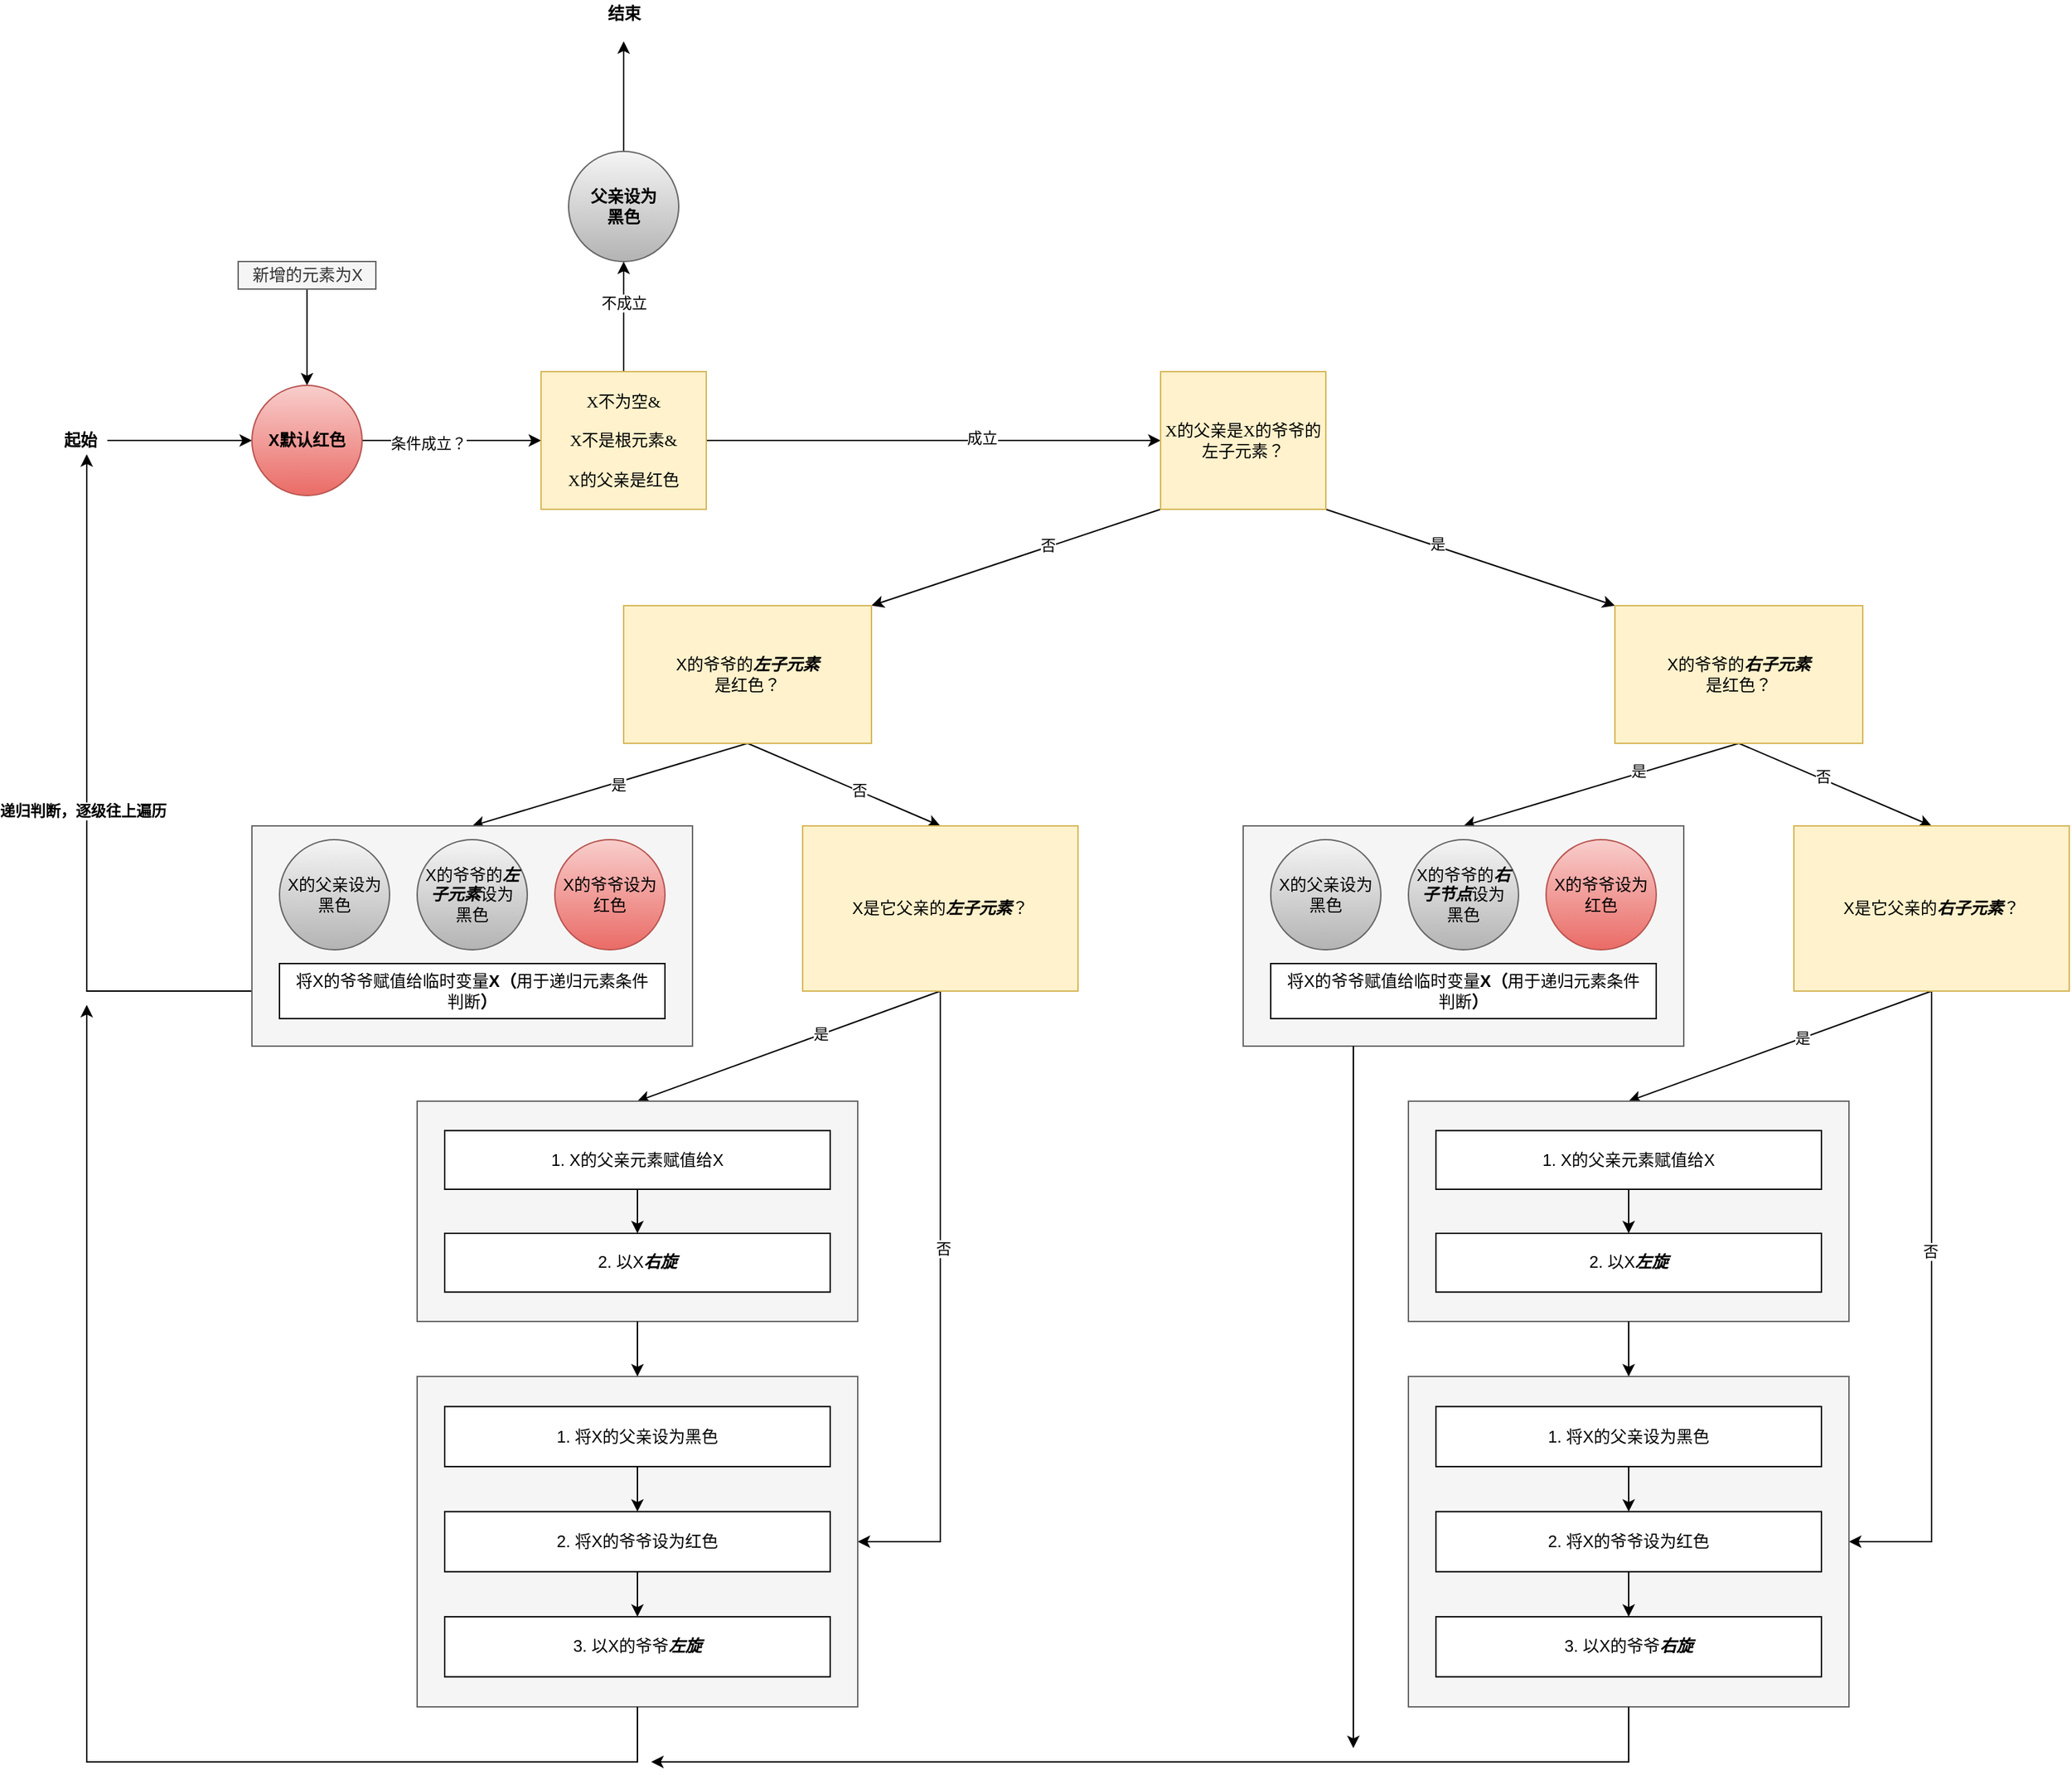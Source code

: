 <mxfile version="14.8.6" type="github">
  <diagram id="0WYaF49rz4EufcF2m3Ne" name="第 1 页">
    <mxGraphModel dx="1820" dy="663" grid="1" gridSize="10" guides="1" tooltips="1" connect="1" arrows="1" fold="1" page="0" pageScale="1" pageWidth="827" pageHeight="1169" math="0" shadow="0">
      <root>
        <mxCell id="0" />
        <mxCell id="1" parent="0" />
        <mxCell id="sCpBqo6rIDwrRzXPLW1Z-14" value="" style="edgeStyle=orthogonalEdgeStyle;rounded=0;orthogonalLoop=1;jettySize=auto;html=1;fontFamily=Times New Roman;" parent="1" source="sCpBqo6rIDwrRzXPLW1Z-2" target="sCpBqo6rIDwrRzXPLW1Z-10" edge="1">
          <mxGeometry relative="1" as="geometry" />
        </mxCell>
        <mxCell id="sCpBqo6rIDwrRzXPLW1Z-2" value="新增的元素为X" style="text;html=1;align=center;verticalAlign=middle;resizable=0;points=[];autosize=1;strokeColor=#666666;fillColor=#f5f5f5;fontColor=#333333;" parent="1" vertex="1">
          <mxGeometry x="150" y="230" width="100" height="20" as="geometry" />
        </mxCell>
        <mxCell id="sCpBqo6rIDwrRzXPLW1Z-12" value="" style="edgeStyle=orthogonalEdgeStyle;rounded=0;orthogonalLoop=1;jettySize=auto;html=1;fontFamily=Times New Roman;" parent="1" source="sCpBqo6rIDwrRzXPLW1Z-8" target="sCpBqo6rIDwrRzXPLW1Z-10" edge="1">
          <mxGeometry relative="1" as="geometry" />
        </mxCell>
        <mxCell id="sCpBqo6rIDwrRzXPLW1Z-8" value="&lt;font face=&quot;Tahoma&quot;&gt;起始&lt;/font&gt;" style="text;html=1;align=center;verticalAlign=middle;resizable=0;points=[];autosize=1;strokeColor=none;fontStyle=1;spacingTop=0;spacing=0;fontFamily=Times New Roman;" parent="1" vertex="1">
          <mxGeometry x="15" y="350" width="40" height="20" as="geometry" />
        </mxCell>
        <mxCell id="sCpBqo6rIDwrRzXPLW1Z-21" value="" style="edgeStyle=orthogonalEdgeStyle;rounded=0;orthogonalLoop=1;jettySize=auto;html=1;fontFamily=Times New Roman;" parent="1" source="sCpBqo6rIDwrRzXPLW1Z-10" edge="1">
          <mxGeometry relative="1" as="geometry">
            <mxPoint x="370" y="360.0" as="targetPoint" />
          </mxGeometry>
        </mxCell>
        <mxCell id="sCpBqo6rIDwrRzXPLW1Z-22" value="条件成立？" style="edgeLabel;html=1;align=center;verticalAlign=middle;resizable=0;points=[];fontFamily=Times New Roman;" parent="sCpBqo6rIDwrRzXPLW1Z-21" vertex="1" connectable="0">
          <mxGeometry x="-0.272" y="-2" relative="1" as="geometry">
            <mxPoint as="offset" />
          </mxGeometry>
        </mxCell>
        <mxCell id="sCpBqo6rIDwrRzXPLW1Z-10" value="&lt;span&gt;X默认红色&lt;/span&gt;" style="ellipse;whiteSpace=wrap;html=1;aspect=fixed;fillColor=#f8cecc;strokeColor=#b85450;fontStyle=1;gradientColor=#ea6b66;" parent="1" vertex="1">
          <mxGeometry x="160" y="320" width="80" height="80" as="geometry" />
        </mxCell>
        <mxCell id="HmJ5I4ejVigGKdIhbigq-7" value="" style="edgeStyle=orthogonalEdgeStyle;rounded=0;orthogonalLoop=1;jettySize=auto;html=1;entryX=0;entryY=0.5;entryDx=0;entryDy=0;" parent="1" source="sCpBqo6rIDwrRzXPLW1Z-24" target="HmJ5I4ejVigGKdIhbigq-12" edge="1">
          <mxGeometry relative="1" as="geometry">
            <mxPoint x="600" y="360" as="targetPoint" />
          </mxGeometry>
        </mxCell>
        <mxCell id="HmJ5I4ejVigGKdIhbigq-8" value="成立" style="edgeLabel;html=1;align=center;verticalAlign=middle;resizable=0;points=[];" parent="HmJ5I4ejVigGKdIhbigq-7" vertex="1" connectable="0">
          <mxGeometry x="0.208" y="2" relative="1" as="geometry">
            <mxPoint as="offset" />
          </mxGeometry>
        </mxCell>
        <mxCell id="HmJ5I4ejVigGKdIhbigq-10" value="" style="edgeStyle=orthogonalEdgeStyle;rounded=0;orthogonalLoop=1;jettySize=auto;html=1;" parent="1" source="sCpBqo6rIDwrRzXPLW1Z-24" target="HmJ5I4ejVigGKdIhbigq-9" edge="1">
          <mxGeometry relative="1" as="geometry" />
        </mxCell>
        <mxCell id="HmJ5I4ejVigGKdIhbigq-11" value="不成立" style="edgeLabel;html=1;align=center;verticalAlign=middle;resizable=0;points=[];" parent="HmJ5I4ejVigGKdIhbigq-10" vertex="1" connectable="0">
          <mxGeometry x="0.265" relative="1" as="geometry">
            <mxPoint as="offset" />
          </mxGeometry>
        </mxCell>
        <mxCell id="sCpBqo6rIDwrRzXPLW1Z-24" value="&lt;span&gt;X不为空&amp;amp;&lt;br&gt;&lt;/span&gt;&lt;br&gt;&lt;span&gt;X不是根元素&amp;amp;&lt;br&gt;&lt;/span&gt;&lt;br&gt;&lt;span&gt;X的父亲是红色&lt;/span&gt;" style="rounded=0;whiteSpace=wrap;html=1;fontFamily=Times New Roman;align=center;fillColor=#fff2cc;strokeColor=#d6b656;" parent="1" vertex="1">
          <mxGeometry x="370" y="310" width="120" height="100" as="geometry" />
        </mxCell>
        <mxCell id="_lQb2Vrtslb8Xu-N2mAx-2" value="" style="edgeStyle=orthogonalEdgeStyle;rounded=0;orthogonalLoop=1;jettySize=auto;html=1;" parent="1" source="HmJ5I4ejVigGKdIhbigq-9" edge="1">
          <mxGeometry relative="1" as="geometry">
            <mxPoint x="430.0" y="70" as="targetPoint" />
            <Array as="points">
              <mxPoint x="430" y="100" />
              <mxPoint x="430" y="100" />
            </Array>
          </mxGeometry>
        </mxCell>
        <mxCell id="HmJ5I4ejVigGKdIhbigq-9" value="父亲设为&lt;br&gt;黑色" style="ellipse;whiteSpace=wrap;html=1;aspect=fixed;fillColor=#f5f5f5;strokeColor=#666666;fontStyle=1;gradientColor=#b3b3b3;" parent="1" vertex="1">
          <mxGeometry x="390" y="150" width="80" height="80" as="geometry" />
        </mxCell>
        <mxCell id="HmJ5I4ejVigGKdIhbigq-14" value="" style="rounded=0;orthogonalLoop=1;jettySize=auto;html=1;entryX=1;entryY=0;entryDx=0;entryDy=0;exitX=0;exitY=1;exitDx=0;exitDy=0;" parent="1" source="HmJ5I4ejVigGKdIhbigq-12" target="HmJ5I4ejVigGKdIhbigq-19" edge="1">
          <mxGeometry relative="1" as="geometry">
            <mxPoint x="536.471" y="480" as="targetPoint" />
          </mxGeometry>
        </mxCell>
        <mxCell id="HmJ5I4ejVigGKdIhbigq-15" value="否" style="edgeLabel;html=1;align=center;verticalAlign=middle;resizable=0;points=[];" parent="HmJ5I4ejVigGKdIhbigq-14" vertex="1" connectable="0">
          <mxGeometry x="-0.217" y="-2" relative="1" as="geometry">
            <mxPoint as="offset" />
          </mxGeometry>
        </mxCell>
        <mxCell id="sAZ4AjUppSPbebDC3OBb-24" style="rounded=0;orthogonalLoop=1;jettySize=auto;html=1;exitX=1;exitY=1;exitDx=0;exitDy=0;entryX=0;entryY=0;entryDx=0;entryDy=0;" parent="1" source="HmJ5I4ejVigGKdIhbigq-12" target="HmJ5I4ejVigGKdIhbigq-16" edge="1">
          <mxGeometry relative="1" as="geometry" />
        </mxCell>
        <mxCell id="WPQpz8BpYPDQ5BXosQd4-1" value="是" style="edgeLabel;html=1;align=center;verticalAlign=middle;resizable=0;points=[];" vertex="1" connectable="0" parent="sAZ4AjUppSPbebDC3OBb-24">
          <mxGeometry x="-0.237" y="2" relative="1" as="geometry">
            <mxPoint as="offset" />
          </mxGeometry>
        </mxCell>
        <mxCell id="HmJ5I4ejVigGKdIhbigq-12" value="X的父亲是X的爷爷的左子元素？" style="rounded=0;whiteSpace=wrap;html=1;fontFamily=Times New Roman;align=center;fillColor=#fff2cc;strokeColor=#d6b656;" parent="1" vertex="1">
          <mxGeometry x="820" y="310" width="120" height="100" as="geometry" />
        </mxCell>
        <mxCell id="WPQpz8BpYPDQ5BXosQd4-11" style="rounded=0;orthogonalLoop=1;jettySize=auto;html=1;exitX=0.5;exitY=1;exitDx=0;exitDy=0;entryX=0.5;entryY=0;entryDx=0;entryDy=0;" edge="1" parent="1" source="HmJ5I4ejVigGKdIhbigq-16" target="WPQpz8BpYPDQ5BXosQd4-3">
          <mxGeometry relative="1" as="geometry" />
        </mxCell>
        <mxCell id="WPQpz8BpYPDQ5BXosQd4-12" value="是" style="edgeLabel;html=1;align=center;verticalAlign=middle;resizable=0;points=[];" vertex="1" connectable="0" parent="WPQpz8BpYPDQ5BXosQd4-11">
          <mxGeometry x="-0.274" y="-2" relative="1" as="geometry">
            <mxPoint as="offset" />
          </mxGeometry>
        </mxCell>
        <mxCell id="WPQpz8BpYPDQ5BXosQd4-14" style="edgeStyle=none;rounded=0;orthogonalLoop=1;jettySize=auto;html=1;exitX=0.5;exitY=1;exitDx=0;exitDy=0;entryX=0.5;entryY=0;entryDx=0;entryDy=0;" edge="1" parent="1" source="HmJ5I4ejVigGKdIhbigq-16" target="WPQpz8BpYPDQ5BXosQd4-13">
          <mxGeometry relative="1" as="geometry" />
        </mxCell>
        <mxCell id="WPQpz8BpYPDQ5BXosQd4-15" value="否" style="edgeLabel;html=1;align=center;verticalAlign=middle;resizable=0;points=[];" vertex="1" connectable="0" parent="WPQpz8BpYPDQ5BXosQd4-14">
          <mxGeometry x="-0.146" y="2" relative="1" as="geometry">
            <mxPoint as="offset" />
          </mxGeometry>
        </mxCell>
        <mxCell id="HmJ5I4ejVigGKdIhbigq-16" value="X的爷爷的&lt;b&gt;&lt;font size=&quot;1&quot;&gt;&lt;i style=&quot;font-size: 12px&quot;&gt;右子元素&lt;/i&gt;&lt;/font&gt;&lt;/b&gt;&lt;br&gt;是红色？" style="rounded=0;whiteSpace=wrap;html=1;fillColor=#fff2cc;strokeColor=#d6b656;" parent="1" vertex="1">
          <mxGeometry x="1150" y="480" width="180" height="100" as="geometry" />
        </mxCell>
        <mxCell id="sAZ4AjUppSPbebDC3OBb-25" style="edgeStyle=none;rounded=0;orthogonalLoop=1;jettySize=auto;html=1;exitX=0.5;exitY=1;exitDx=0;exitDy=0;entryX=0.5;entryY=0;entryDx=0;entryDy=0;" parent="1" source="HmJ5I4ejVigGKdIhbigq-19" target="HmJ5I4ejVigGKdIhbigq-20" edge="1">
          <mxGeometry relative="1" as="geometry" />
        </mxCell>
        <mxCell id="sAZ4AjUppSPbebDC3OBb-26" value="是" style="edgeLabel;html=1;align=center;verticalAlign=middle;resizable=0;points=[];" parent="sAZ4AjUppSPbebDC3OBb-25" vertex="1" connectable="0">
          <mxGeometry x="-0.057" y="1" relative="1" as="geometry">
            <mxPoint as="offset" />
          </mxGeometry>
        </mxCell>
        <mxCell id="sAZ4AjUppSPbebDC3OBb-31" style="edgeStyle=none;rounded=0;orthogonalLoop=1;jettySize=auto;html=1;exitX=0.5;exitY=1;exitDx=0;exitDy=0;entryX=0.5;entryY=0;entryDx=0;entryDy=0;" parent="1" source="HmJ5I4ejVigGKdIhbigq-19" target="sAZ4AjUppSPbebDC3OBb-30" edge="1">
          <mxGeometry relative="1" as="geometry" />
        </mxCell>
        <mxCell id="sAZ4AjUppSPbebDC3OBb-32" value="否" style="edgeLabel;html=1;align=center;verticalAlign=middle;resizable=0;points=[];" parent="sAZ4AjUppSPbebDC3OBb-31" vertex="1" connectable="0">
          <mxGeometry x="0.153" y="1" relative="1" as="geometry">
            <mxPoint x="-1" as="offset" />
          </mxGeometry>
        </mxCell>
        <mxCell id="HmJ5I4ejVigGKdIhbigq-19" value="X的爷爷的&lt;b&gt;&lt;font size=&quot;1&quot;&gt;&lt;i style=&quot;font-size: 12px&quot;&gt;左子元素&lt;/i&gt;&lt;/font&gt;&lt;/b&gt;&lt;br&gt;是红色？" style="rounded=0;whiteSpace=wrap;html=1;fillColor=#fff2cc;strokeColor=#d6b656;" parent="1" vertex="1">
          <mxGeometry x="430" y="480" width="180" height="100" as="geometry" />
        </mxCell>
        <mxCell id="sAZ4AjUppSPbebDC3OBb-22" style="edgeStyle=orthogonalEdgeStyle;rounded=0;orthogonalLoop=1;jettySize=auto;html=1;" parent="1" source="HmJ5I4ejVigGKdIhbigq-20" target="sCpBqo6rIDwrRzXPLW1Z-8" edge="1">
          <mxGeometry relative="1" as="geometry">
            <Array as="points">
              <mxPoint x="40" y="760" />
            </Array>
          </mxGeometry>
        </mxCell>
        <mxCell id="sAZ4AjUppSPbebDC3OBb-23" value="递归判断，逐级往上遍历" style="edgeLabel;html=1;align=center;verticalAlign=middle;resizable=0;points=[];fontStyle=1" parent="sAZ4AjUppSPbebDC3OBb-22" vertex="1" connectable="0">
          <mxGeometry x="-0.013" y="3" relative="1" as="geometry">
            <mxPoint as="offset" />
          </mxGeometry>
        </mxCell>
        <mxCell id="sAZ4AjUppSPbebDC3OBb-39" style="edgeStyle=none;rounded=0;orthogonalLoop=1;jettySize=auto;html=1;exitX=0.5;exitY=1;exitDx=0;exitDy=0;entryX=0.5;entryY=0;entryDx=0;entryDy=0;" parent="1" source="sAZ4AjUppSPbebDC3OBb-30" target="sAZ4AjUppSPbebDC3OBb-4" edge="1">
          <mxGeometry relative="1" as="geometry">
            <mxPoint x="490" y="870" as="targetPoint" />
          </mxGeometry>
        </mxCell>
        <mxCell id="sAZ4AjUppSPbebDC3OBb-40" value="是" style="edgeLabel;html=1;align=center;verticalAlign=middle;resizable=0;points=[];" parent="sAZ4AjUppSPbebDC3OBb-39" vertex="1" connectable="0">
          <mxGeometry x="-0.21" y="-1" relative="1" as="geometry">
            <mxPoint as="offset" />
          </mxGeometry>
        </mxCell>
        <mxCell id="WPQpz8BpYPDQ5BXosQd4-46" style="edgeStyle=orthogonalEdgeStyle;rounded=0;orthogonalLoop=1;jettySize=auto;html=1;exitX=0.5;exitY=1;exitDx=0;exitDy=0;entryX=1;entryY=0.5;entryDx=0;entryDy=0;" edge="1" parent="1" source="sAZ4AjUppSPbebDC3OBb-30" target="sAZ4AjUppSPbebDC3OBb-41">
          <mxGeometry relative="1" as="geometry" />
        </mxCell>
        <mxCell id="WPQpz8BpYPDQ5BXosQd4-47" value="否" style="edgeLabel;html=1;align=center;verticalAlign=middle;resizable=0;points=[];" vertex="1" connectable="0" parent="WPQpz8BpYPDQ5BXosQd4-46">
          <mxGeometry x="-0.187" y="2" relative="1" as="geometry">
            <mxPoint as="offset" />
          </mxGeometry>
        </mxCell>
        <mxCell id="sAZ4AjUppSPbebDC3OBb-30" value="X是它父亲的&lt;b&gt;&lt;i&gt;左子元素&lt;/i&gt;&lt;/b&gt;？" style="rounded=0;whiteSpace=wrap;html=1;fillColor=#fff2cc;strokeColor=#d6b656;" parent="1" vertex="1">
          <mxGeometry x="560" y="640" width="200" height="120" as="geometry" />
        </mxCell>
        <mxCell id="sAZ4AjUppSPbebDC3OBb-59" value="" style="group" parent="1" vertex="1" connectable="0">
          <mxGeometry x="280" y="1040" width="320" height="240" as="geometry" />
        </mxCell>
        <mxCell id="sAZ4AjUppSPbebDC3OBb-41" value="" style="rounded=0;whiteSpace=wrap;html=1;fillColor=#f5f5f5;strokeColor=#666666;fontColor=#333333;" parent="sAZ4AjUppSPbebDC3OBb-59" vertex="1">
          <mxGeometry width="320" height="240.0" as="geometry" />
        </mxCell>
        <mxCell id="sAZ4AjUppSPbebDC3OBb-52" value="1.&amp;nbsp;将X的父亲设为黑色" style="rounded=0;whiteSpace=wrap;html=1;" parent="sAZ4AjUppSPbebDC3OBb-59" vertex="1">
          <mxGeometry x="20" y="21.818" width="280" height="43.636" as="geometry" />
        </mxCell>
        <mxCell id="sAZ4AjUppSPbebDC3OBb-53" value="2.&amp;nbsp;将X的爷爷设为红色" style="rounded=0;whiteSpace=wrap;html=1;" parent="sAZ4AjUppSPbebDC3OBb-59" vertex="1">
          <mxGeometry x="20" y="98.182" width="280" height="43.636" as="geometry" />
        </mxCell>
        <mxCell id="sAZ4AjUppSPbebDC3OBb-56" value="" style="edgeStyle=none;rounded=0;orthogonalLoop=1;jettySize=auto;html=1;" parent="sAZ4AjUppSPbebDC3OBb-59" source="sAZ4AjUppSPbebDC3OBb-52" target="sAZ4AjUppSPbebDC3OBb-53" edge="1">
          <mxGeometry relative="1" as="geometry" />
        </mxCell>
        <mxCell id="sAZ4AjUppSPbebDC3OBb-54" value="3.&amp;nbsp;以X的爷爷&lt;b&gt;&lt;i&gt;左旋&lt;/i&gt;&lt;/b&gt;" style="rounded=0;whiteSpace=wrap;html=1;" parent="sAZ4AjUppSPbebDC3OBb-59" vertex="1">
          <mxGeometry x="20" y="174.545" width="280" height="43.636" as="geometry" />
        </mxCell>
        <mxCell id="sAZ4AjUppSPbebDC3OBb-57" value="" style="edgeStyle=none;rounded=0;orthogonalLoop=1;jettySize=auto;html=1;" parent="sAZ4AjUppSPbebDC3OBb-59" source="sAZ4AjUppSPbebDC3OBb-53" target="sAZ4AjUppSPbebDC3OBb-54" edge="1">
          <mxGeometry relative="1" as="geometry" />
        </mxCell>
        <mxCell id="_lQb2Vrtslb8Xu-N2mAx-3" value="结束" style="text;html=1;align=center;verticalAlign=middle;resizable=0;points=[];autosize=1;strokeColor=none;fontStyle=1" parent="1" vertex="1">
          <mxGeometry x="410" y="40" width="40" height="20" as="geometry" />
        </mxCell>
        <mxCell id="WPQpz8BpYPDQ5BXosQd4-8" value="" style="group" vertex="1" connectable="0" parent="1">
          <mxGeometry x="160" y="640" width="320" height="160" as="geometry" />
        </mxCell>
        <mxCell id="HmJ5I4ejVigGKdIhbigq-20" value="" style="rounded=0;whiteSpace=wrap;html=1;fillColor=#f5f5f5;strokeColor=#666666;fontColor=#333333;" parent="WPQpz8BpYPDQ5BXosQd4-8" vertex="1">
          <mxGeometry width="320" height="160" as="geometry" />
        </mxCell>
        <mxCell id="HmJ5I4ejVigGKdIhbigq-21" value="X的父亲设为&lt;br&gt;黑色" style="ellipse;whiteSpace=wrap;html=1;aspect=fixed;fillColor=#f5f5f5;strokeColor=#666666;gradientColor=#b3b3b3;" parent="WPQpz8BpYPDQ5BXosQd4-8" vertex="1">
          <mxGeometry x="20" y="10" width="80" height="80" as="geometry" />
        </mxCell>
        <mxCell id="HmJ5I4ejVigGKdIhbigq-22" value="X的爷爷的&lt;b&gt;&lt;font style=&quot;font-size: 12px&quot;&gt;&lt;i&gt;左子元素&lt;/i&gt;&lt;/font&gt;&lt;/b&gt;设为&lt;br&gt;黑色" style="ellipse;whiteSpace=wrap;html=1;aspect=fixed;fillColor=#f5f5f5;strokeColor=#666666;gradientColor=#b3b3b3;" parent="WPQpz8BpYPDQ5BXosQd4-8" vertex="1">
          <mxGeometry x="120" y="10" width="80" height="80" as="geometry" />
        </mxCell>
        <mxCell id="HmJ5I4ejVigGKdIhbigq-23" value="X的爷爷设为&lt;br&gt;红色" style="ellipse;whiteSpace=wrap;html=1;aspect=fixed;fillColor=#f8cecc;strokeColor=#b85450;gradientColor=#ea6b66;" parent="WPQpz8BpYPDQ5BXosQd4-8" vertex="1">
          <mxGeometry x="220" y="10" width="80" height="80" as="geometry" />
        </mxCell>
        <mxCell id="HmJ5I4ejVigGKdIhbigq-24" value="将X的爷爷赋值给临时变量&lt;b&gt;X（&lt;/b&gt;用于递归元素条件&lt;br&gt;判断&lt;b&gt;）&lt;/b&gt;" style="rounded=0;whiteSpace=wrap;html=1;" parent="WPQpz8BpYPDQ5BXosQd4-8" vertex="1">
          <mxGeometry x="20" y="100" width="280" height="40" as="geometry" />
        </mxCell>
        <mxCell id="WPQpz8BpYPDQ5BXosQd4-10" value="" style="group" vertex="1" connectable="0" parent="1">
          <mxGeometry x="880" y="640" width="320" height="160" as="geometry" />
        </mxCell>
        <mxCell id="WPQpz8BpYPDQ5BXosQd4-3" value="" style="rounded=0;whiteSpace=wrap;html=1;fillColor=#f5f5f5;strokeColor=#666666;fontColor=#333333;" vertex="1" parent="WPQpz8BpYPDQ5BXosQd4-10">
          <mxGeometry width="320" height="160" as="geometry" />
        </mxCell>
        <mxCell id="WPQpz8BpYPDQ5BXosQd4-4" value="X的父亲设为&lt;br&gt;黑色" style="ellipse;whiteSpace=wrap;html=1;aspect=fixed;fillColor=#f5f5f5;strokeColor=#666666;gradientColor=#b3b3b3;" vertex="1" parent="WPQpz8BpYPDQ5BXosQd4-10">
          <mxGeometry x="20" y="10" width="80" height="80" as="geometry" />
        </mxCell>
        <mxCell id="WPQpz8BpYPDQ5BXosQd4-5" value="X的爷爷的&lt;font size=&quot;1&quot;&gt;&lt;b&gt;&lt;i style=&quot;font-size: 12px&quot;&gt;右子节点&lt;/i&gt;&lt;/b&gt;&lt;/font&gt;设为&lt;br&gt;黑色" style="ellipse;whiteSpace=wrap;html=1;aspect=fixed;fillColor=#f5f5f5;strokeColor=#666666;gradientColor=#b3b3b3;" vertex="1" parent="WPQpz8BpYPDQ5BXosQd4-10">
          <mxGeometry x="120" y="10" width="80" height="80" as="geometry" />
        </mxCell>
        <mxCell id="WPQpz8BpYPDQ5BXosQd4-6" value="X的爷爷设为&lt;br&gt;红色" style="ellipse;whiteSpace=wrap;html=1;aspect=fixed;fillColor=#f8cecc;strokeColor=#b85450;gradientColor=#ea6b66;" vertex="1" parent="WPQpz8BpYPDQ5BXosQd4-10">
          <mxGeometry x="220" y="10" width="80" height="80" as="geometry" />
        </mxCell>
        <mxCell id="WPQpz8BpYPDQ5BXosQd4-7" value="将X的爷爷赋值给临时变量&lt;b&gt;X（&lt;/b&gt;用于递归元素条件&lt;br&gt;判断&lt;b&gt;）&lt;/b&gt;" style="rounded=0;whiteSpace=wrap;html=1;" vertex="1" parent="WPQpz8BpYPDQ5BXosQd4-10">
          <mxGeometry x="20" y="100" width="280" height="40" as="geometry" />
        </mxCell>
        <mxCell id="WPQpz8BpYPDQ5BXosQd4-33" style="rounded=0;orthogonalLoop=1;jettySize=auto;html=1;exitX=0.5;exitY=1;exitDx=0;exitDy=0;entryX=0.5;entryY=0;entryDx=0;entryDy=0;" edge="1" parent="1" source="WPQpz8BpYPDQ5BXosQd4-13" target="WPQpz8BpYPDQ5BXosQd4-18">
          <mxGeometry relative="1" as="geometry">
            <mxPoint x="1200" y="820" as="targetPoint" />
          </mxGeometry>
        </mxCell>
        <mxCell id="WPQpz8BpYPDQ5BXosQd4-35" value="是" style="edgeLabel;html=1;align=center;verticalAlign=middle;resizable=0;points=[];" vertex="1" connectable="0" parent="WPQpz8BpYPDQ5BXosQd4-33">
          <mxGeometry x="-0.144" relative="1" as="geometry">
            <mxPoint as="offset" />
          </mxGeometry>
        </mxCell>
        <mxCell id="WPQpz8BpYPDQ5BXosQd4-40" style="edgeStyle=orthogonalEdgeStyle;rounded=0;orthogonalLoop=1;jettySize=auto;html=1;exitX=0.5;exitY=1;exitDx=0;exitDy=0;entryX=1;entryY=0.5;entryDx=0;entryDy=0;" edge="1" parent="1" source="WPQpz8BpYPDQ5BXosQd4-13" target="WPQpz8BpYPDQ5BXosQd4-27">
          <mxGeometry relative="1" as="geometry" />
        </mxCell>
        <mxCell id="WPQpz8BpYPDQ5BXosQd4-41" value="否" style="edgeLabel;html=1;align=center;verticalAlign=middle;resizable=0;points=[];" vertex="1" connectable="0" parent="WPQpz8BpYPDQ5BXosQd4-40">
          <mxGeometry x="-0.178" y="-1" relative="1" as="geometry">
            <mxPoint as="offset" />
          </mxGeometry>
        </mxCell>
        <mxCell id="WPQpz8BpYPDQ5BXosQd4-13" value="X是它父亲的&lt;b&gt;&lt;i&gt;右子元素&lt;/i&gt;&lt;/b&gt;？" style="rounded=0;whiteSpace=wrap;html=1;fillColor=#fff2cc;strokeColor=#d6b656;" vertex="1" parent="1">
          <mxGeometry x="1280" y="640" width="200" height="120" as="geometry" />
        </mxCell>
        <mxCell id="WPQpz8BpYPDQ5BXosQd4-26" value="" style="group" vertex="1" connectable="0" parent="1">
          <mxGeometry x="1000" y="1040" width="320" height="240" as="geometry" />
        </mxCell>
        <mxCell id="WPQpz8BpYPDQ5BXosQd4-27" value="" style="rounded=0;whiteSpace=wrap;html=1;fillColor=#f5f5f5;strokeColor=#666666;fontColor=#333333;" vertex="1" parent="WPQpz8BpYPDQ5BXosQd4-26">
          <mxGeometry width="320" height="240.0" as="geometry" />
        </mxCell>
        <mxCell id="WPQpz8BpYPDQ5BXosQd4-28" value="1.&amp;nbsp;将X的父亲设为黑色" style="rounded=0;whiteSpace=wrap;html=1;" vertex="1" parent="WPQpz8BpYPDQ5BXosQd4-26">
          <mxGeometry x="20" y="21.818" width="280" height="43.636" as="geometry" />
        </mxCell>
        <mxCell id="WPQpz8BpYPDQ5BXosQd4-29" value="2.&amp;nbsp;将X的爷爷设为红色" style="rounded=0;whiteSpace=wrap;html=1;" vertex="1" parent="WPQpz8BpYPDQ5BXosQd4-26">
          <mxGeometry x="20" y="98.182" width="280" height="43.636" as="geometry" />
        </mxCell>
        <mxCell id="WPQpz8BpYPDQ5BXosQd4-30" value="" style="edgeStyle=none;rounded=0;orthogonalLoop=1;jettySize=auto;html=1;" edge="1" parent="WPQpz8BpYPDQ5BXosQd4-26" source="WPQpz8BpYPDQ5BXosQd4-28" target="WPQpz8BpYPDQ5BXosQd4-29">
          <mxGeometry relative="1" as="geometry" />
        </mxCell>
        <mxCell id="WPQpz8BpYPDQ5BXosQd4-31" value="3.&amp;nbsp;以X的爷爷&lt;b&gt;&lt;i&gt;右旋&lt;/i&gt;&lt;/b&gt;" style="rounded=0;whiteSpace=wrap;html=1;" vertex="1" parent="WPQpz8BpYPDQ5BXosQd4-26">
          <mxGeometry x="20" y="174.545" width="280" height="43.636" as="geometry" />
        </mxCell>
        <mxCell id="WPQpz8BpYPDQ5BXosQd4-32" value="" style="edgeStyle=none;rounded=0;orthogonalLoop=1;jettySize=auto;html=1;" edge="1" parent="WPQpz8BpYPDQ5BXosQd4-26" source="WPQpz8BpYPDQ5BXosQd4-29" target="WPQpz8BpYPDQ5BXosQd4-31">
          <mxGeometry relative="1" as="geometry" />
        </mxCell>
        <mxCell id="WPQpz8BpYPDQ5BXosQd4-38" value="" style="group" vertex="1" connectable="0" parent="1">
          <mxGeometry x="1000" y="840" width="320" height="160" as="geometry" />
        </mxCell>
        <mxCell id="WPQpz8BpYPDQ5BXosQd4-18" value="" style="rounded=0;whiteSpace=wrap;html=1;fillColor=#f5f5f5;strokeColor=#666666;fontColor=#333333;" vertex="1" parent="WPQpz8BpYPDQ5BXosQd4-38">
          <mxGeometry width="320" height="160" as="geometry" />
        </mxCell>
        <mxCell id="WPQpz8BpYPDQ5BXosQd4-19" value="1. X的父亲元素赋值给X" style="rounded=0;whiteSpace=wrap;html=1;" vertex="1" parent="WPQpz8BpYPDQ5BXosQd4-38">
          <mxGeometry x="20" y="21.333" width="280" height="42.667" as="geometry" />
        </mxCell>
        <mxCell id="WPQpz8BpYPDQ5BXosQd4-20" value="2.&amp;nbsp;以X&lt;b&gt;&lt;i&gt;左旋&lt;/i&gt;&lt;/b&gt;" style="rounded=0;whiteSpace=wrap;html=1;" vertex="1" parent="WPQpz8BpYPDQ5BXosQd4-38">
          <mxGeometry x="20" y="96" width="280" height="42.667" as="geometry" />
        </mxCell>
        <mxCell id="WPQpz8BpYPDQ5BXosQd4-21" value="" style="edgeStyle=none;rounded=0;orthogonalLoop=1;jettySize=auto;html=1;" edge="1" parent="WPQpz8BpYPDQ5BXosQd4-38" source="WPQpz8BpYPDQ5BXosQd4-19" target="WPQpz8BpYPDQ5BXosQd4-20">
          <mxGeometry as="geometry" />
        </mxCell>
        <mxCell id="WPQpz8BpYPDQ5BXosQd4-39" value="" style="edgeStyle=none;rounded=0;orthogonalLoop=1;jettySize=auto;html=1;entryX=0.5;entryY=0;entryDx=0;entryDy=0;" edge="1" parent="1" source="WPQpz8BpYPDQ5BXosQd4-18" target="WPQpz8BpYPDQ5BXosQd4-27">
          <mxGeometry relative="1" as="geometry" />
        </mxCell>
        <mxCell id="WPQpz8BpYPDQ5BXosQd4-42" value="" style="group" vertex="1" connectable="0" parent="1">
          <mxGeometry x="280" y="840" width="320" height="160" as="geometry" />
        </mxCell>
        <mxCell id="sAZ4AjUppSPbebDC3OBb-4" value="" style="rounded=0;whiteSpace=wrap;html=1;fillColor=#f5f5f5;strokeColor=#666666;fontColor=#333333;" parent="WPQpz8BpYPDQ5BXosQd4-42" vertex="1">
          <mxGeometry width="320" height="160" as="geometry" />
        </mxCell>
        <mxCell id="sAZ4AjUppSPbebDC3OBb-8" value="1. X的父亲元素赋值给X" style="rounded=0;whiteSpace=wrap;html=1;" parent="WPQpz8BpYPDQ5BXosQd4-42" vertex="1">
          <mxGeometry x="20" y="21.333" width="280" height="42.667" as="geometry" />
        </mxCell>
        <mxCell id="sAZ4AjUppSPbebDC3OBb-33" value="2.&amp;nbsp;以X&lt;b&gt;&lt;i&gt;右旋&lt;/i&gt;&lt;/b&gt;" style="rounded=0;whiteSpace=wrap;html=1;" parent="WPQpz8BpYPDQ5BXosQd4-42" vertex="1">
          <mxGeometry x="20" y="96" width="280" height="42.667" as="geometry" />
        </mxCell>
        <mxCell id="sAZ4AjUppSPbebDC3OBb-34" value="" style="edgeStyle=none;rounded=0;orthogonalLoop=1;jettySize=auto;html=1;" parent="WPQpz8BpYPDQ5BXosQd4-42" source="sAZ4AjUppSPbebDC3OBb-8" target="sAZ4AjUppSPbebDC3OBb-33" edge="1">
          <mxGeometry as="geometry" />
        </mxCell>
        <mxCell id="WPQpz8BpYPDQ5BXosQd4-43" value="" style="edgeStyle=orthogonalEdgeStyle;rounded=0;orthogonalLoop=1;jettySize=auto;html=1;" edge="1" parent="1" source="sAZ4AjUppSPbebDC3OBb-4">
          <mxGeometry relative="1" as="geometry">
            <mxPoint x="440" y="1040" as="targetPoint" />
          </mxGeometry>
        </mxCell>
        <mxCell id="WPQpz8BpYPDQ5BXosQd4-48" style="edgeStyle=orthogonalEdgeStyle;rounded=0;orthogonalLoop=1;jettySize=auto;html=1;exitX=0.5;exitY=1;exitDx=0;exitDy=0;" edge="1" parent="1" source="sAZ4AjUppSPbebDC3OBb-41">
          <mxGeometry relative="1" as="geometry">
            <mxPoint x="40" y="770" as="targetPoint" />
            <Array as="points">
              <mxPoint x="440" y="1320" />
              <mxPoint x="40" y="1320" />
            </Array>
          </mxGeometry>
        </mxCell>
        <mxCell id="WPQpz8BpYPDQ5BXosQd4-51" style="rounded=0;orthogonalLoop=1;jettySize=auto;html=1;exitX=0.5;exitY=1;exitDx=0;exitDy=0;edgeStyle=orthogonalEdgeStyle;" edge="1" parent="1" source="WPQpz8BpYPDQ5BXosQd4-27">
          <mxGeometry relative="1" as="geometry">
            <mxPoint x="450" y="1320" as="targetPoint" />
            <Array as="points">
              <mxPoint x="1160" y="1320" />
            </Array>
          </mxGeometry>
        </mxCell>
        <mxCell id="WPQpz8BpYPDQ5BXosQd4-52" style="edgeStyle=orthogonalEdgeStyle;rounded=0;orthogonalLoop=1;jettySize=auto;html=1;exitX=0.25;exitY=1;exitDx=0;exitDy=0;" edge="1" parent="1" source="WPQpz8BpYPDQ5BXosQd4-3">
          <mxGeometry relative="1" as="geometry">
            <mxPoint x="960" y="1310" as="targetPoint" />
          </mxGeometry>
        </mxCell>
      </root>
    </mxGraphModel>
  </diagram>
</mxfile>
